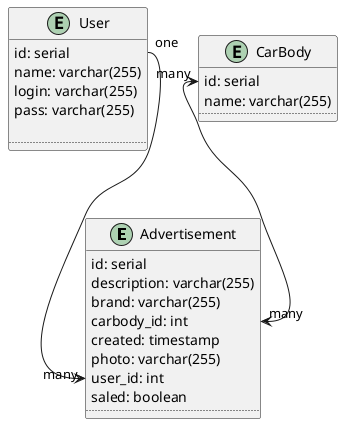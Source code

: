 @startuml
entity "Advertisement" {
id: serial
description: varchar(255)
brand: varchar(255)
carbody_id: int
created: timestamp
photo: varchar(255)
user_id: int
saled: boolean
..
}

entity "User" {
id: serial
name: varchar(255)
login: varchar(255)
pass: varchar(255)

..
}

entity "CarBody" {
id: serial
name: varchar(255)
..
}

User::id "one" --> "many" Advertisement::user_id
CarBody::id "many" <--> "many" Advertisement::carbody_id
@enduml
